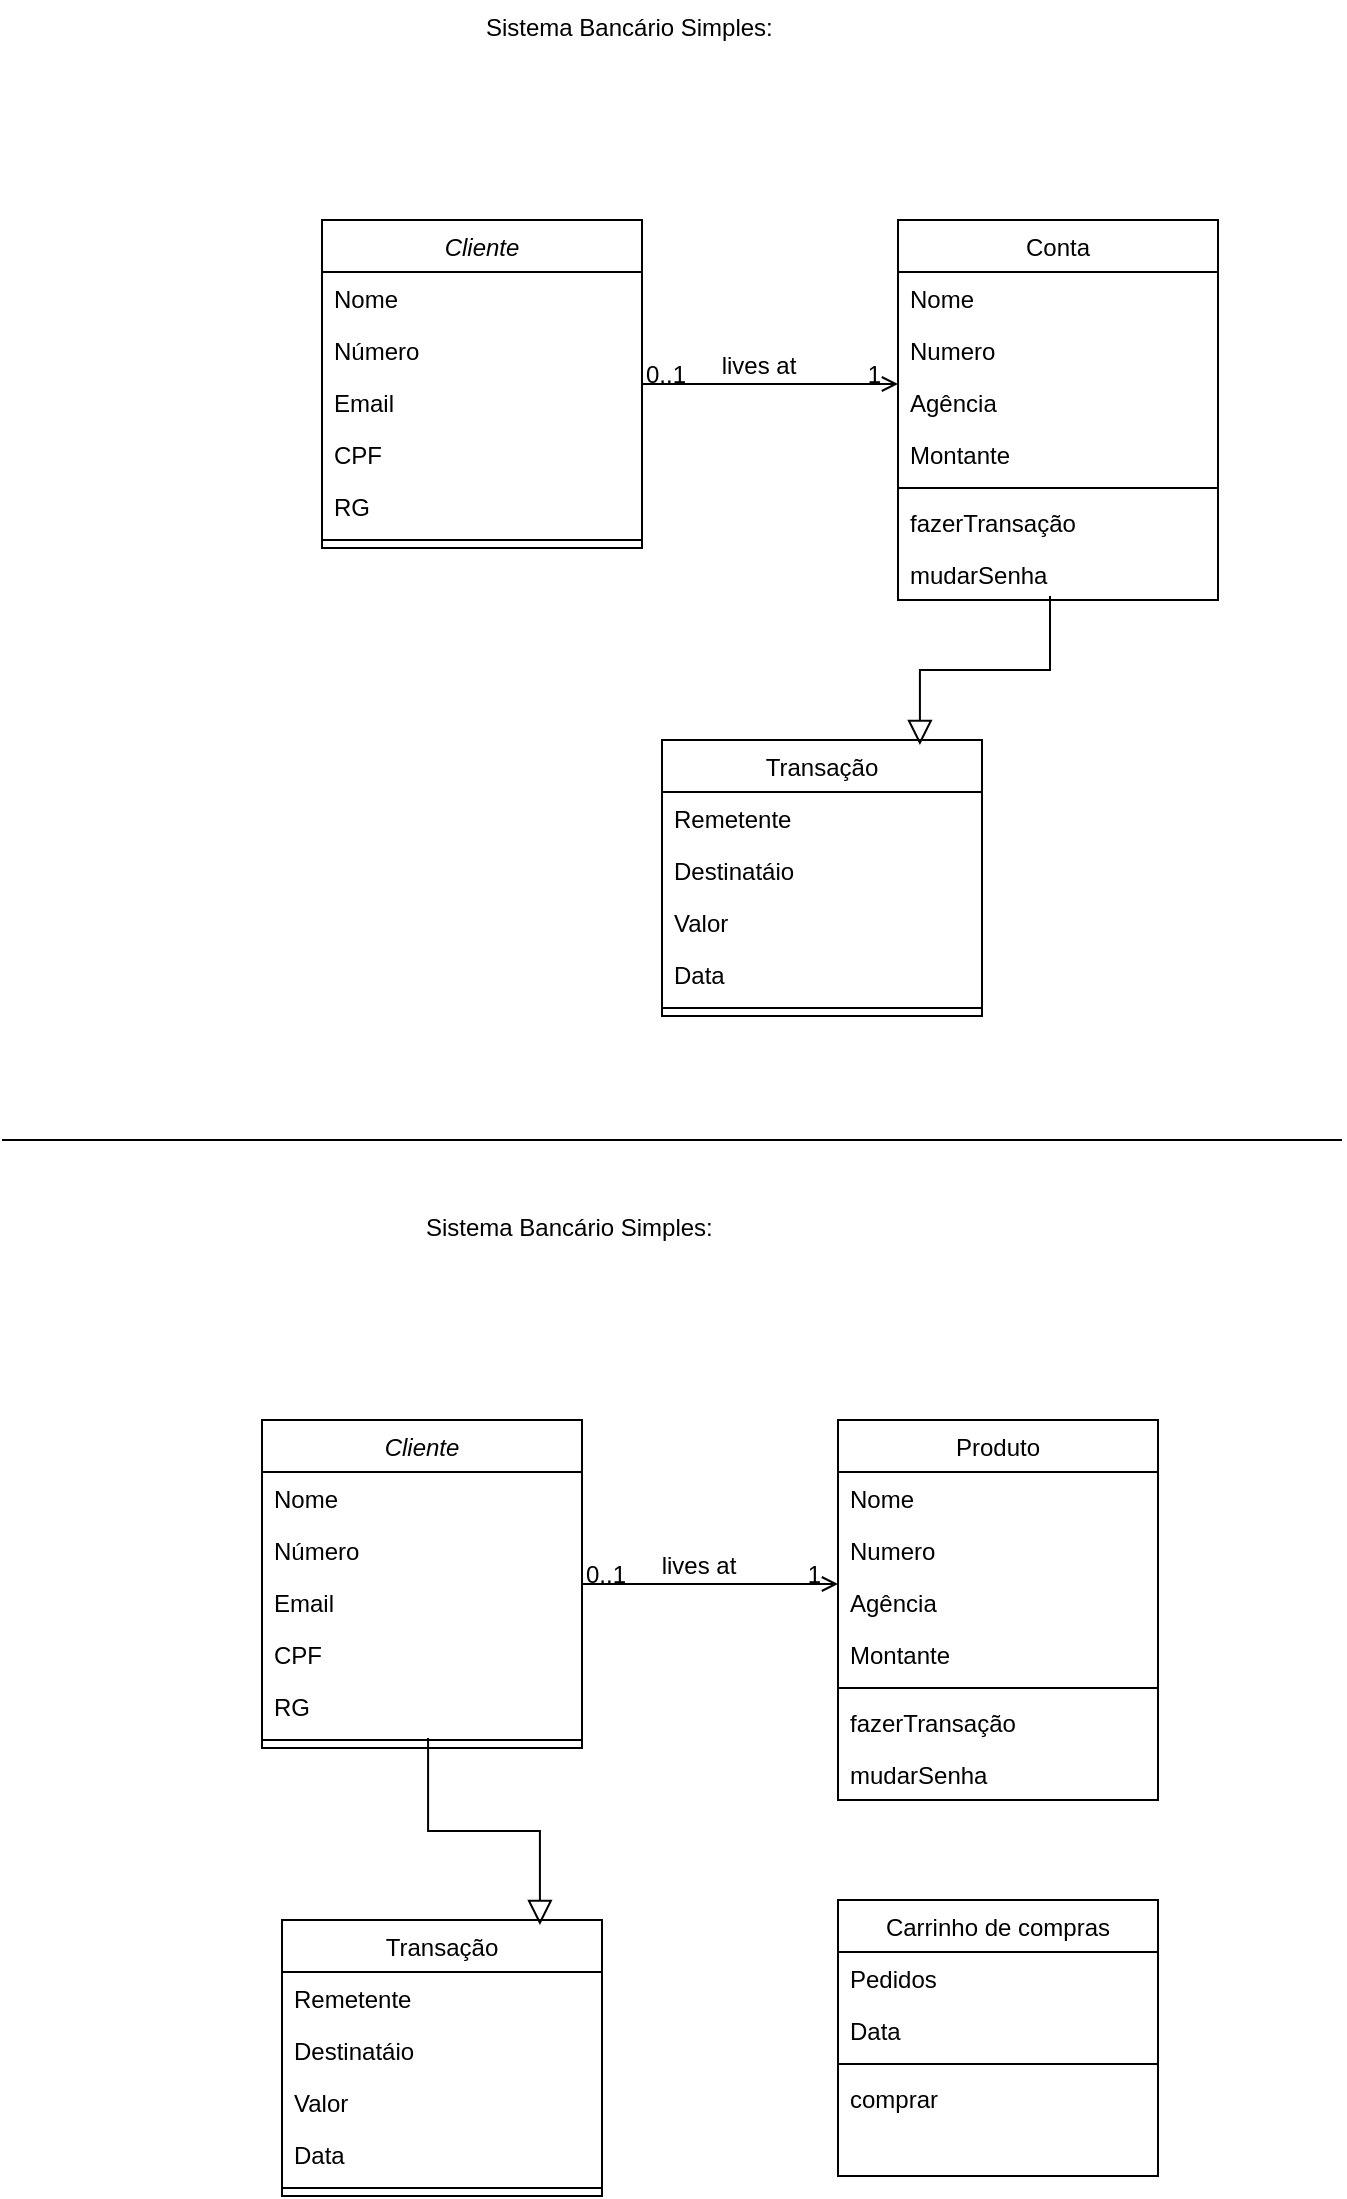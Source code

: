 <mxfile version="21.6.1" type="github" pages="2">
  <diagram id="C5RBs43oDa-KdzZeNtuy" name="Page-1">
    <mxGraphModel dx="1674" dy="790" grid="1" gridSize="10" guides="1" tooltips="1" connect="1" arrows="1" fold="1" page="1" pageScale="1" pageWidth="827" pageHeight="1169" math="0" shadow="0">
      <root>
        <mxCell id="WIyWlLk6GJQsqaUBKTNV-0" />
        <mxCell id="WIyWlLk6GJQsqaUBKTNV-1" parent="WIyWlLk6GJQsqaUBKTNV-0" />
        <mxCell id="zkfFHV4jXpPFQw0GAbJ--0" value="Cliente" style="swimlane;fontStyle=2;align=center;verticalAlign=top;childLayout=stackLayout;horizontal=1;startSize=26;horizontalStack=0;resizeParent=1;resizeLast=0;collapsible=1;marginBottom=0;rounded=0;shadow=0;strokeWidth=1;" parent="WIyWlLk6GJQsqaUBKTNV-1" vertex="1">
          <mxGeometry x="220" y="140" width="160" height="164" as="geometry">
            <mxRectangle x="230" y="140" width="160" height="26" as="alternateBounds" />
          </mxGeometry>
        </mxCell>
        <mxCell id="zkfFHV4jXpPFQw0GAbJ--1" value="Nome" style="text;align=left;verticalAlign=top;spacingLeft=4;spacingRight=4;overflow=hidden;rotatable=0;points=[[0,0.5],[1,0.5]];portConstraint=eastwest;" parent="zkfFHV4jXpPFQw0GAbJ--0" vertex="1">
          <mxGeometry y="26" width="160" height="26" as="geometry" />
        </mxCell>
        <mxCell id="zkfFHV4jXpPFQw0GAbJ--2" value="Número    " style="text;align=left;verticalAlign=top;spacingLeft=4;spacingRight=4;overflow=hidden;rotatable=0;points=[[0,0.5],[1,0.5]];portConstraint=eastwest;rounded=0;shadow=0;html=0;" parent="zkfFHV4jXpPFQw0GAbJ--0" vertex="1">
          <mxGeometry y="52" width="160" height="26" as="geometry" />
        </mxCell>
        <mxCell id="zkfFHV4jXpPFQw0GAbJ--3" value="Email" style="text;align=left;verticalAlign=top;spacingLeft=4;spacingRight=4;overflow=hidden;rotatable=0;points=[[0,0.5],[1,0.5]];portConstraint=eastwest;rounded=0;shadow=0;html=0;" parent="zkfFHV4jXpPFQw0GAbJ--0" vertex="1">
          <mxGeometry y="78" width="160" height="26" as="geometry" />
        </mxCell>
        <mxCell id="E9p4O4sMFpzRC8EcmkAo-1" value="CPF" style="text;align=left;verticalAlign=top;spacingLeft=4;spacingRight=4;overflow=hidden;rotatable=0;points=[[0,0.5],[1,0.5]];portConstraint=eastwest;rounded=0;shadow=0;html=0;" parent="zkfFHV4jXpPFQw0GAbJ--0" vertex="1">
          <mxGeometry y="104" width="160" height="26" as="geometry" />
        </mxCell>
        <mxCell id="E9p4O4sMFpzRC8EcmkAo-2" value="RG" style="text;align=left;verticalAlign=top;spacingLeft=4;spacingRight=4;overflow=hidden;rotatable=0;points=[[0,0.5],[1,0.5]];portConstraint=eastwest;rounded=0;shadow=0;html=0;" parent="zkfFHV4jXpPFQw0GAbJ--0" vertex="1">
          <mxGeometry y="130" width="160" height="26" as="geometry" />
        </mxCell>
        <mxCell id="zkfFHV4jXpPFQw0GAbJ--4" value="" style="line;html=1;strokeWidth=1;align=left;verticalAlign=middle;spacingTop=-1;spacingLeft=3;spacingRight=3;rotatable=0;labelPosition=right;points=[];portConstraint=eastwest;" parent="zkfFHV4jXpPFQw0GAbJ--0" vertex="1">
          <mxGeometry y="156" width="160" height="8" as="geometry" />
        </mxCell>
        <mxCell id="zkfFHV4jXpPFQw0GAbJ--6" value="Transação" style="swimlane;fontStyle=0;align=center;verticalAlign=top;childLayout=stackLayout;horizontal=1;startSize=26;horizontalStack=0;resizeParent=1;resizeLast=0;collapsible=1;marginBottom=0;rounded=0;shadow=0;strokeWidth=1;" parent="WIyWlLk6GJQsqaUBKTNV-1" vertex="1">
          <mxGeometry x="390" y="400" width="160" height="138" as="geometry">
            <mxRectangle x="130" y="380" width="160" height="26" as="alternateBounds" />
          </mxGeometry>
        </mxCell>
        <mxCell id="E9p4O4sMFpzRC8EcmkAo-6" value="Remetente" style="text;align=left;verticalAlign=top;spacingLeft=4;spacingRight=4;overflow=hidden;rotatable=0;points=[[0,0.5],[1,0.5]];portConstraint=eastwest;" parent="zkfFHV4jXpPFQw0GAbJ--6" vertex="1">
          <mxGeometry y="26" width="160" height="26" as="geometry" />
        </mxCell>
        <mxCell id="zkfFHV4jXpPFQw0GAbJ--8" value="Destinatáio" style="text;align=left;verticalAlign=top;spacingLeft=4;spacingRight=4;overflow=hidden;rotatable=0;points=[[0,0.5],[1,0.5]];portConstraint=eastwest;rounded=0;shadow=0;html=0;" parent="zkfFHV4jXpPFQw0GAbJ--6" vertex="1">
          <mxGeometry y="52" width="160" height="26" as="geometry" />
        </mxCell>
        <mxCell id="E9p4O4sMFpzRC8EcmkAo-4" value="Valor" style="text;align=left;verticalAlign=top;spacingLeft=4;spacingRight=4;overflow=hidden;rotatable=0;points=[[0,0.5],[1,0.5]];portConstraint=eastwest;rounded=0;shadow=0;html=0;" parent="zkfFHV4jXpPFQw0GAbJ--6" vertex="1">
          <mxGeometry y="78" width="160" height="26" as="geometry" />
        </mxCell>
        <mxCell id="E9p4O4sMFpzRC8EcmkAo-7" value="Data" style="text;align=left;verticalAlign=top;spacingLeft=4;spacingRight=4;overflow=hidden;rotatable=0;points=[[0,0.5],[1,0.5]];portConstraint=eastwest;rounded=0;shadow=0;html=0;" parent="zkfFHV4jXpPFQw0GAbJ--6" vertex="1">
          <mxGeometry y="104" width="160" height="26" as="geometry" />
        </mxCell>
        <mxCell id="zkfFHV4jXpPFQw0GAbJ--9" value="" style="line;html=1;strokeWidth=1;align=left;verticalAlign=middle;spacingTop=-1;spacingLeft=3;spacingRight=3;rotatable=0;labelPosition=right;points=[];portConstraint=eastwest;" parent="zkfFHV4jXpPFQw0GAbJ--6" vertex="1">
          <mxGeometry y="130" width="160" height="8" as="geometry" />
        </mxCell>
        <mxCell id="zkfFHV4jXpPFQw0GAbJ--12" value="" style="endArrow=block;endSize=10;endFill=0;shadow=0;strokeWidth=1;rounded=0;edgeStyle=elbowEdgeStyle;elbow=vertical;entryX=0.806;entryY=0.018;entryDx=0;entryDy=0;entryPerimeter=0;exitX=0.475;exitY=0.923;exitDx=0;exitDy=0;exitPerimeter=0;" parent="WIyWlLk6GJQsqaUBKTNV-1" source="zkfFHV4jXpPFQw0GAbJ--25" target="zkfFHV4jXpPFQw0GAbJ--6" edge="1">
          <mxGeometry width="160" relative="1" as="geometry">
            <mxPoint x="470" y="243" as="sourcePoint" />
            <mxPoint x="570" y="350" as="targetPoint" />
          </mxGeometry>
        </mxCell>
        <mxCell id="zkfFHV4jXpPFQw0GAbJ--17" value="Conta" style="swimlane;fontStyle=0;align=center;verticalAlign=top;childLayout=stackLayout;horizontal=1;startSize=26;horizontalStack=0;resizeParent=1;resizeLast=0;collapsible=1;marginBottom=0;rounded=0;shadow=0;strokeWidth=1;" parent="WIyWlLk6GJQsqaUBKTNV-1" vertex="1">
          <mxGeometry x="508" y="140" width="160" height="190" as="geometry">
            <mxRectangle x="550" y="140" width="160" height="26" as="alternateBounds" />
          </mxGeometry>
        </mxCell>
        <mxCell id="zkfFHV4jXpPFQw0GAbJ--18" value="Nome" style="text;align=left;verticalAlign=top;spacingLeft=4;spacingRight=4;overflow=hidden;rotatable=0;points=[[0,0.5],[1,0.5]];portConstraint=eastwest;" parent="zkfFHV4jXpPFQw0GAbJ--17" vertex="1">
          <mxGeometry y="26" width="160" height="26" as="geometry" />
        </mxCell>
        <mxCell id="zkfFHV4jXpPFQw0GAbJ--20" value="Numero" style="text;align=left;verticalAlign=top;spacingLeft=4;spacingRight=4;overflow=hidden;rotatable=0;points=[[0,0.5],[1,0.5]];portConstraint=eastwest;rounded=0;shadow=0;html=0;" parent="zkfFHV4jXpPFQw0GAbJ--17" vertex="1">
          <mxGeometry y="52" width="160" height="26" as="geometry" />
        </mxCell>
        <mxCell id="zkfFHV4jXpPFQw0GAbJ--21" value="Agência" style="text;align=left;verticalAlign=top;spacingLeft=4;spacingRight=4;overflow=hidden;rotatable=0;points=[[0,0.5],[1,0.5]];portConstraint=eastwest;rounded=0;shadow=0;html=0;" parent="zkfFHV4jXpPFQw0GAbJ--17" vertex="1">
          <mxGeometry y="78" width="160" height="26" as="geometry" />
        </mxCell>
        <mxCell id="zkfFHV4jXpPFQw0GAbJ--22" value="Montante" style="text;align=left;verticalAlign=top;spacingLeft=4;spacingRight=4;overflow=hidden;rotatable=0;points=[[0,0.5],[1,0.5]];portConstraint=eastwest;rounded=0;shadow=0;html=0;" parent="zkfFHV4jXpPFQw0GAbJ--17" vertex="1">
          <mxGeometry y="104" width="160" height="26" as="geometry" />
        </mxCell>
        <mxCell id="zkfFHV4jXpPFQw0GAbJ--23" value="" style="line;html=1;strokeWidth=1;align=left;verticalAlign=middle;spacingTop=-1;spacingLeft=3;spacingRight=3;rotatable=0;labelPosition=right;points=[];portConstraint=eastwest;" parent="zkfFHV4jXpPFQw0GAbJ--17" vertex="1">
          <mxGeometry y="130" width="160" height="8" as="geometry" />
        </mxCell>
        <mxCell id="zkfFHV4jXpPFQw0GAbJ--24" value="fazerTransação" style="text;align=left;verticalAlign=top;spacingLeft=4;spacingRight=4;overflow=hidden;rotatable=0;points=[[0,0.5],[1,0.5]];portConstraint=eastwest;" parent="zkfFHV4jXpPFQw0GAbJ--17" vertex="1">
          <mxGeometry y="138" width="160" height="26" as="geometry" />
        </mxCell>
        <mxCell id="zkfFHV4jXpPFQw0GAbJ--25" value="mudarSenha" style="text;align=left;verticalAlign=top;spacingLeft=4;spacingRight=4;overflow=hidden;rotatable=0;points=[[0,0.5],[1,0.5]];portConstraint=eastwest;" parent="zkfFHV4jXpPFQw0GAbJ--17" vertex="1">
          <mxGeometry y="164" width="160" height="26" as="geometry" />
        </mxCell>
        <mxCell id="zkfFHV4jXpPFQw0GAbJ--26" value="" style="endArrow=open;shadow=0;strokeWidth=1;rounded=0;endFill=1;edgeStyle=elbowEdgeStyle;elbow=vertical;" parent="WIyWlLk6GJQsqaUBKTNV-1" source="zkfFHV4jXpPFQw0GAbJ--0" target="zkfFHV4jXpPFQw0GAbJ--17" edge="1">
          <mxGeometry x="0.5" y="41" relative="1" as="geometry">
            <mxPoint x="380" y="212" as="sourcePoint" />
            <mxPoint x="540" y="212" as="targetPoint" />
            <mxPoint x="-40" y="32" as="offset" />
          </mxGeometry>
        </mxCell>
        <mxCell id="zkfFHV4jXpPFQw0GAbJ--27" value="0..1" style="resizable=0;align=left;verticalAlign=bottom;labelBackgroundColor=none;fontSize=12;" parent="zkfFHV4jXpPFQw0GAbJ--26" connectable="0" vertex="1">
          <mxGeometry x="-1" relative="1" as="geometry">
            <mxPoint y="4" as="offset" />
          </mxGeometry>
        </mxCell>
        <mxCell id="zkfFHV4jXpPFQw0GAbJ--28" value="1" style="resizable=0;align=right;verticalAlign=bottom;labelBackgroundColor=none;fontSize=12;" parent="zkfFHV4jXpPFQw0GAbJ--26" connectable="0" vertex="1">
          <mxGeometry x="1" relative="1" as="geometry">
            <mxPoint x="-7" y="4" as="offset" />
          </mxGeometry>
        </mxCell>
        <mxCell id="zkfFHV4jXpPFQw0GAbJ--29" value="lives at" style="text;html=1;resizable=0;points=[];;align=center;verticalAlign=middle;labelBackgroundColor=none;rounded=0;shadow=0;strokeWidth=1;fontSize=12;" parent="zkfFHV4jXpPFQw0GAbJ--26" vertex="1" connectable="0">
          <mxGeometry x="0.5" y="49" relative="1" as="geometry">
            <mxPoint x="-38" y="40" as="offset" />
          </mxGeometry>
        </mxCell>
        <mxCell id="E9p4O4sMFpzRC8EcmkAo-0" value="Sistema Bancário Simples:" style="text;whiteSpace=wrap;html=1;" parent="WIyWlLk6GJQsqaUBKTNV-1" vertex="1">
          <mxGeometry x="300" y="30" width="180" height="40" as="geometry" />
        </mxCell>
        <mxCell id="ZUrT_Iiib0sFmvEV4yfw-0" value="" style="endArrow=none;html=1;rounded=0;" parent="WIyWlLk6GJQsqaUBKTNV-1" edge="1">
          <mxGeometry width="50" height="50" relative="1" as="geometry">
            <mxPoint x="110" y="600" as="sourcePoint" />
            <mxPoint x="60" y="600" as="targetPoint" />
            <Array as="points">
              <mxPoint x="430" y="600" />
              <mxPoint x="730" y="600" />
            </Array>
          </mxGeometry>
        </mxCell>
        <mxCell id="ZUrT_Iiib0sFmvEV4yfw-1" value="Cliente" style="swimlane;fontStyle=2;align=center;verticalAlign=top;childLayout=stackLayout;horizontal=1;startSize=26;horizontalStack=0;resizeParent=1;resizeLast=0;collapsible=1;marginBottom=0;rounded=0;shadow=0;strokeWidth=1;" parent="WIyWlLk6GJQsqaUBKTNV-1" vertex="1">
          <mxGeometry x="190" y="740" width="160" height="164" as="geometry">
            <mxRectangle x="230" y="140" width="160" height="26" as="alternateBounds" />
          </mxGeometry>
        </mxCell>
        <mxCell id="ZUrT_Iiib0sFmvEV4yfw-2" value="Nome" style="text;align=left;verticalAlign=top;spacingLeft=4;spacingRight=4;overflow=hidden;rotatable=0;points=[[0,0.5],[1,0.5]];portConstraint=eastwest;" parent="ZUrT_Iiib0sFmvEV4yfw-1" vertex="1">
          <mxGeometry y="26" width="160" height="26" as="geometry" />
        </mxCell>
        <mxCell id="ZUrT_Iiib0sFmvEV4yfw-3" value="Número    " style="text;align=left;verticalAlign=top;spacingLeft=4;spacingRight=4;overflow=hidden;rotatable=0;points=[[0,0.5],[1,0.5]];portConstraint=eastwest;rounded=0;shadow=0;html=0;" parent="ZUrT_Iiib0sFmvEV4yfw-1" vertex="1">
          <mxGeometry y="52" width="160" height="26" as="geometry" />
        </mxCell>
        <mxCell id="ZUrT_Iiib0sFmvEV4yfw-4" value="Email" style="text;align=left;verticalAlign=top;spacingLeft=4;spacingRight=4;overflow=hidden;rotatable=0;points=[[0,0.5],[1,0.5]];portConstraint=eastwest;rounded=0;shadow=0;html=0;" parent="ZUrT_Iiib0sFmvEV4yfw-1" vertex="1">
          <mxGeometry y="78" width="160" height="26" as="geometry" />
        </mxCell>
        <mxCell id="ZUrT_Iiib0sFmvEV4yfw-5" value="CPF" style="text;align=left;verticalAlign=top;spacingLeft=4;spacingRight=4;overflow=hidden;rotatable=0;points=[[0,0.5],[1,0.5]];portConstraint=eastwest;rounded=0;shadow=0;html=0;" parent="ZUrT_Iiib0sFmvEV4yfw-1" vertex="1">
          <mxGeometry y="104" width="160" height="26" as="geometry" />
        </mxCell>
        <mxCell id="ZUrT_Iiib0sFmvEV4yfw-6" value="RG" style="text;align=left;verticalAlign=top;spacingLeft=4;spacingRight=4;overflow=hidden;rotatable=0;points=[[0,0.5],[1,0.5]];portConstraint=eastwest;rounded=0;shadow=0;html=0;" parent="ZUrT_Iiib0sFmvEV4yfw-1" vertex="1">
          <mxGeometry y="130" width="160" height="26" as="geometry" />
        </mxCell>
        <mxCell id="ZUrT_Iiib0sFmvEV4yfw-7" value="" style="line;html=1;strokeWidth=1;align=left;verticalAlign=middle;spacingTop=-1;spacingLeft=3;spacingRight=3;rotatable=0;labelPosition=right;points=[];portConstraint=eastwest;" parent="ZUrT_Iiib0sFmvEV4yfw-1" vertex="1">
          <mxGeometry y="156" width="160" height="8" as="geometry" />
        </mxCell>
        <mxCell id="ZUrT_Iiib0sFmvEV4yfw-8" value="Transação" style="swimlane;fontStyle=0;align=center;verticalAlign=top;childLayout=stackLayout;horizontal=1;startSize=26;horizontalStack=0;resizeParent=1;resizeLast=0;collapsible=1;marginBottom=0;rounded=0;shadow=0;strokeWidth=1;" parent="WIyWlLk6GJQsqaUBKTNV-1" vertex="1">
          <mxGeometry x="200" y="990" width="160" height="138" as="geometry">
            <mxRectangle x="130" y="380" width="160" height="26" as="alternateBounds" />
          </mxGeometry>
        </mxCell>
        <mxCell id="ZUrT_Iiib0sFmvEV4yfw-9" value="Remetente" style="text;align=left;verticalAlign=top;spacingLeft=4;spacingRight=4;overflow=hidden;rotatable=0;points=[[0,0.5],[1,0.5]];portConstraint=eastwest;" parent="ZUrT_Iiib0sFmvEV4yfw-8" vertex="1">
          <mxGeometry y="26" width="160" height="26" as="geometry" />
        </mxCell>
        <mxCell id="ZUrT_Iiib0sFmvEV4yfw-10" value="Destinatáio" style="text;align=left;verticalAlign=top;spacingLeft=4;spacingRight=4;overflow=hidden;rotatable=0;points=[[0,0.5],[1,0.5]];portConstraint=eastwest;rounded=0;shadow=0;html=0;" parent="ZUrT_Iiib0sFmvEV4yfw-8" vertex="1">
          <mxGeometry y="52" width="160" height="26" as="geometry" />
        </mxCell>
        <mxCell id="ZUrT_Iiib0sFmvEV4yfw-11" value="Valor" style="text;align=left;verticalAlign=top;spacingLeft=4;spacingRight=4;overflow=hidden;rotatable=0;points=[[0,0.5],[1,0.5]];portConstraint=eastwest;rounded=0;shadow=0;html=0;" parent="ZUrT_Iiib0sFmvEV4yfw-8" vertex="1">
          <mxGeometry y="78" width="160" height="26" as="geometry" />
        </mxCell>
        <mxCell id="ZUrT_Iiib0sFmvEV4yfw-12" value="Data" style="text;align=left;verticalAlign=top;spacingLeft=4;spacingRight=4;overflow=hidden;rotatable=0;points=[[0,0.5],[1,0.5]];portConstraint=eastwest;rounded=0;shadow=0;html=0;" parent="ZUrT_Iiib0sFmvEV4yfw-8" vertex="1">
          <mxGeometry y="104" width="160" height="26" as="geometry" />
        </mxCell>
        <mxCell id="ZUrT_Iiib0sFmvEV4yfw-13" value="" style="line;html=1;strokeWidth=1;align=left;verticalAlign=middle;spacingTop=-1;spacingLeft=3;spacingRight=3;rotatable=0;labelPosition=right;points=[];portConstraint=eastwest;" parent="ZUrT_Iiib0sFmvEV4yfw-8" vertex="1">
          <mxGeometry y="130" width="160" height="8" as="geometry" />
        </mxCell>
        <mxCell id="ZUrT_Iiib0sFmvEV4yfw-14" value="" style="endArrow=block;endSize=10;endFill=0;shadow=0;strokeWidth=1;rounded=0;edgeStyle=elbowEdgeStyle;elbow=vertical;entryX=0.806;entryY=0.018;entryDx=0;entryDy=0;entryPerimeter=0;exitX=0.519;exitY=0.375;exitDx=0;exitDy=0;exitPerimeter=0;" parent="WIyWlLk6GJQsqaUBKTNV-1" source="ZUrT_Iiib0sFmvEV4yfw-7" target="ZUrT_Iiib0sFmvEV4yfw-8" edge="1">
          <mxGeometry width="160" relative="1" as="geometry">
            <mxPoint x="280" y="910" as="sourcePoint" />
            <mxPoint x="540" y="950" as="targetPoint" />
          </mxGeometry>
        </mxCell>
        <mxCell id="ZUrT_Iiib0sFmvEV4yfw-15" value="Produto" style="swimlane;fontStyle=0;align=center;verticalAlign=top;childLayout=stackLayout;horizontal=1;startSize=26;horizontalStack=0;resizeParent=1;resizeLast=0;collapsible=1;marginBottom=0;rounded=0;shadow=0;strokeWidth=1;" parent="WIyWlLk6GJQsqaUBKTNV-1" vertex="1">
          <mxGeometry x="478" y="740" width="160" height="190" as="geometry">
            <mxRectangle x="550" y="140" width="160" height="26" as="alternateBounds" />
          </mxGeometry>
        </mxCell>
        <mxCell id="ZUrT_Iiib0sFmvEV4yfw-16" value="Nome" style="text;align=left;verticalAlign=top;spacingLeft=4;spacingRight=4;overflow=hidden;rotatable=0;points=[[0,0.5],[1,0.5]];portConstraint=eastwest;" parent="ZUrT_Iiib0sFmvEV4yfw-15" vertex="1">
          <mxGeometry y="26" width="160" height="26" as="geometry" />
        </mxCell>
        <mxCell id="ZUrT_Iiib0sFmvEV4yfw-17" value="Numero" style="text;align=left;verticalAlign=top;spacingLeft=4;spacingRight=4;overflow=hidden;rotatable=0;points=[[0,0.5],[1,0.5]];portConstraint=eastwest;rounded=0;shadow=0;html=0;" parent="ZUrT_Iiib0sFmvEV4yfw-15" vertex="1">
          <mxGeometry y="52" width="160" height="26" as="geometry" />
        </mxCell>
        <mxCell id="ZUrT_Iiib0sFmvEV4yfw-18" value="Agência" style="text;align=left;verticalAlign=top;spacingLeft=4;spacingRight=4;overflow=hidden;rotatable=0;points=[[0,0.5],[1,0.5]];portConstraint=eastwest;rounded=0;shadow=0;html=0;" parent="ZUrT_Iiib0sFmvEV4yfw-15" vertex="1">
          <mxGeometry y="78" width="160" height="26" as="geometry" />
        </mxCell>
        <mxCell id="ZUrT_Iiib0sFmvEV4yfw-19" value="Montante" style="text;align=left;verticalAlign=top;spacingLeft=4;spacingRight=4;overflow=hidden;rotatable=0;points=[[0,0.5],[1,0.5]];portConstraint=eastwest;rounded=0;shadow=0;html=0;" parent="ZUrT_Iiib0sFmvEV4yfw-15" vertex="1">
          <mxGeometry y="104" width="160" height="26" as="geometry" />
        </mxCell>
        <mxCell id="ZUrT_Iiib0sFmvEV4yfw-20" value="" style="line;html=1;strokeWidth=1;align=left;verticalAlign=middle;spacingTop=-1;spacingLeft=3;spacingRight=3;rotatable=0;labelPosition=right;points=[];portConstraint=eastwest;" parent="ZUrT_Iiib0sFmvEV4yfw-15" vertex="1">
          <mxGeometry y="130" width="160" height="8" as="geometry" />
        </mxCell>
        <mxCell id="ZUrT_Iiib0sFmvEV4yfw-21" value="fazerTransação" style="text;align=left;verticalAlign=top;spacingLeft=4;spacingRight=4;overflow=hidden;rotatable=0;points=[[0,0.5],[1,0.5]];portConstraint=eastwest;" parent="ZUrT_Iiib0sFmvEV4yfw-15" vertex="1">
          <mxGeometry y="138" width="160" height="26" as="geometry" />
        </mxCell>
        <mxCell id="ZUrT_Iiib0sFmvEV4yfw-22" value="mudarSenha" style="text;align=left;verticalAlign=top;spacingLeft=4;spacingRight=4;overflow=hidden;rotatable=0;points=[[0,0.5],[1,0.5]];portConstraint=eastwest;" parent="ZUrT_Iiib0sFmvEV4yfw-15" vertex="1">
          <mxGeometry y="164" width="160" height="26" as="geometry" />
        </mxCell>
        <mxCell id="ZUrT_Iiib0sFmvEV4yfw-23" value="" style="endArrow=open;shadow=0;strokeWidth=1;rounded=0;endFill=1;edgeStyle=elbowEdgeStyle;elbow=vertical;" parent="WIyWlLk6GJQsqaUBKTNV-1" source="ZUrT_Iiib0sFmvEV4yfw-1" target="ZUrT_Iiib0sFmvEV4yfw-15" edge="1">
          <mxGeometry x="0.5" y="41" relative="1" as="geometry">
            <mxPoint x="350" y="812" as="sourcePoint" />
            <mxPoint x="510" y="812" as="targetPoint" />
            <mxPoint x="-40" y="32" as="offset" />
          </mxGeometry>
        </mxCell>
        <mxCell id="ZUrT_Iiib0sFmvEV4yfw-24" value="0..1" style="resizable=0;align=left;verticalAlign=bottom;labelBackgroundColor=none;fontSize=12;" parent="ZUrT_Iiib0sFmvEV4yfw-23" connectable="0" vertex="1">
          <mxGeometry x="-1" relative="1" as="geometry">
            <mxPoint y="4" as="offset" />
          </mxGeometry>
        </mxCell>
        <mxCell id="ZUrT_Iiib0sFmvEV4yfw-25" value="1" style="resizable=0;align=right;verticalAlign=bottom;labelBackgroundColor=none;fontSize=12;" parent="ZUrT_Iiib0sFmvEV4yfw-23" connectable="0" vertex="1">
          <mxGeometry x="1" relative="1" as="geometry">
            <mxPoint x="-7" y="4" as="offset" />
          </mxGeometry>
        </mxCell>
        <mxCell id="ZUrT_Iiib0sFmvEV4yfw-26" value="lives at" style="text;html=1;resizable=0;points=[];;align=center;verticalAlign=middle;labelBackgroundColor=none;rounded=0;shadow=0;strokeWidth=1;fontSize=12;" parent="ZUrT_Iiib0sFmvEV4yfw-23" vertex="1" connectable="0">
          <mxGeometry x="0.5" y="49" relative="1" as="geometry">
            <mxPoint x="-38" y="40" as="offset" />
          </mxGeometry>
        </mxCell>
        <mxCell id="ZUrT_Iiib0sFmvEV4yfw-27" value="Sistema Bancário Simples:" style="text;whiteSpace=wrap;html=1;" parent="WIyWlLk6GJQsqaUBKTNV-1" vertex="1">
          <mxGeometry x="270" y="630" width="180" height="40" as="geometry" />
        </mxCell>
        <mxCell id="36CiR0iiAE-g-iVWecla-0" value="Carrinho de compras" style="swimlane;fontStyle=0;align=center;verticalAlign=top;childLayout=stackLayout;horizontal=1;startSize=26;horizontalStack=0;resizeParent=1;resizeLast=0;collapsible=1;marginBottom=0;rounded=0;shadow=0;strokeWidth=1;" vertex="1" parent="WIyWlLk6GJQsqaUBKTNV-1">
          <mxGeometry x="478" y="980" width="160" height="138" as="geometry">
            <mxRectangle x="130" y="380" width="160" height="26" as="alternateBounds" />
          </mxGeometry>
        </mxCell>
        <mxCell id="36CiR0iiAE-g-iVWecla-1" value="Pedidos" style="text;align=left;verticalAlign=top;spacingLeft=4;spacingRight=4;overflow=hidden;rotatable=0;points=[[0,0.5],[1,0.5]];portConstraint=eastwest;" vertex="1" parent="36CiR0iiAE-g-iVWecla-0">
          <mxGeometry y="26" width="160" height="26" as="geometry" />
        </mxCell>
        <mxCell id="36CiR0iiAE-g-iVWecla-4" value="Data" style="text;align=left;verticalAlign=top;spacingLeft=4;spacingRight=4;overflow=hidden;rotatable=0;points=[[0,0.5],[1,0.5]];portConstraint=eastwest;rounded=0;shadow=0;html=0;" vertex="1" parent="36CiR0iiAE-g-iVWecla-0">
          <mxGeometry y="52" width="160" height="26" as="geometry" />
        </mxCell>
        <mxCell id="36CiR0iiAE-g-iVWecla-5" value="" style="line;html=1;strokeWidth=1;align=left;verticalAlign=middle;spacingTop=-1;spacingLeft=3;spacingRight=3;rotatable=0;labelPosition=right;points=[];portConstraint=eastwest;" vertex="1" parent="36CiR0iiAE-g-iVWecla-0">
          <mxGeometry y="78" width="160" height="8" as="geometry" />
        </mxCell>
        <mxCell id="36CiR0iiAE-g-iVWecla-6" value="comprar" style="text;align=left;verticalAlign=top;spacingLeft=4;spacingRight=4;overflow=hidden;rotatable=0;points=[[0,0.5],[1,0.5]];portConstraint=eastwest;" vertex="1" parent="36CiR0iiAE-g-iVWecla-0">
          <mxGeometry y="86" width="160" height="26" as="geometry" />
        </mxCell>
      </root>
    </mxGraphModel>
  </diagram>
  <diagram id="4OfRdKaG2XNXe7C1kdwi" name="Página-2">
    <mxGraphModel dx="1674" dy="790" grid="1" gridSize="10" guides="1" tooltips="1" connect="1" arrows="1" fold="1" page="1" pageScale="1" pageWidth="827" pageHeight="1169" math="0" shadow="0">
      <root>
        <mxCell id="0" />
        <mxCell id="1" parent="0" />
        <mxCell id="LXANz7RN8bNmCygVJHht-1" value="Voo" style="swimlane;fontStyle=2;align=center;verticalAlign=top;childLayout=stackLayout;horizontal=1;startSize=26;horizontalStack=0;resizeParent=1;resizeLast=0;collapsible=1;marginBottom=0;rounded=0;shadow=0;strokeWidth=1;" parent="1" vertex="1">
          <mxGeometry x="220" y="140" width="160" height="112" as="geometry">
            <mxRectangle x="230" y="140" width="160" height="26" as="alternateBounds" />
          </mxGeometry>
        </mxCell>
        <mxCell id="LXANz7RN8bNmCygVJHht-2" value="Destino" style="text;align=left;verticalAlign=top;spacingLeft=4;spacingRight=4;overflow=hidden;rotatable=0;points=[[0,0.5],[1,0.5]];portConstraint=eastwest;" parent="LXANz7RN8bNmCygVJHht-1" vertex="1">
          <mxGeometry y="26" width="160" height="26" as="geometry" />
        </mxCell>
        <mxCell id="LXANz7RN8bNmCygVJHht-3" value="Saída" style="text;align=left;verticalAlign=top;spacingLeft=4;spacingRight=4;overflow=hidden;rotatable=0;points=[[0,0.5],[1,0.5]];portConstraint=eastwest;rounded=0;shadow=0;html=0;" parent="LXANz7RN8bNmCygVJHht-1" vertex="1">
          <mxGeometry y="52" width="160" height="26" as="geometry" />
        </mxCell>
        <mxCell id="LXANz7RN8bNmCygVJHht-4" value="ID" style="text;align=left;verticalAlign=top;spacingLeft=4;spacingRight=4;overflow=hidden;rotatable=0;points=[[0,0.5],[1,0.5]];portConstraint=eastwest;rounded=0;shadow=0;html=0;" parent="LXANz7RN8bNmCygVJHht-1" vertex="1">
          <mxGeometry y="78" width="160" height="26" as="geometry" />
        </mxCell>
        <mxCell id="LXANz7RN8bNmCygVJHht-7" value="" style="line;html=1;strokeWidth=1;align=left;verticalAlign=middle;spacingTop=-1;spacingLeft=3;spacingRight=3;rotatable=0;labelPosition=right;points=[];portConstraint=eastwest;" parent="LXANz7RN8bNmCygVJHht-1" vertex="1">
          <mxGeometry y="104" width="160" height="8" as="geometry" />
        </mxCell>
        <mxCell id="LXANz7RN8bNmCygVJHht-8" value="Reserva" style="swimlane;fontStyle=0;align=center;verticalAlign=top;childLayout=stackLayout;horizontal=1;startSize=26;horizontalStack=0;resizeParent=1;resizeLast=0;collapsible=1;marginBottom=0;rounded=0;shadow=0;strokeWidth=1;" parent="1" vertex="1">
          <mxGeometry x="230" y="390" width="160" height="86" as="geometry">
            <mxRectangle x="130" y="380" width="160" height="26" as="alternateBounds" />
          </mxGeometry>
        </mxCell>
        <mxCell id="LXANz7RN8bNmCygVJHht-10" value="Hora" style="text;align=left;verticalAlign=top;spacingLeft=4;spacingRight=4;overflow=hidden;rotatable=0;points=[[0,0.5],[1,0.5]];portConstraint=eastwest;rounded=0;shadow=0;html=0;" parent="LXANz7RN8bNmCygVJHht-8" vertex="1">
          <mxGeometry y="26" width="160" height="26" as="geometry" />
        </mxCell>
        <mxCell id="LXANz7RN8bNmCygVJHht-11" value="Valor" style="text;align=left;verticalAlign=top;spacingLeft=4;spacingRight=4;overflow=hidden;rotatable=0;points=[[0,0.5],[1,0.5]];portConstraint=eastwest;rounded=0;shadow=0;html=0;" parent="LXANz7RN8bNmCygVJHht-8" vertex="1">
          <mxGeometry y="52" width="160" height="26" as="geometry" />
        </mxCell>
        <mxCell id="LXANz7RN8bNmCygVJHht-13" value="" style="line;html=1;strokeWidth=1;align=left;verticalAlign=middle;spacingTop=-1;spacingLeft=3;spacingRight=3;rotatable=0;labelPosition=right;points=[];portConstraint=eastwest;" parent="LXANz7RN8bNmCygVJHht-8" vertex="1">
          <mxGeometry y="78" width="160" height="8" as="geometry" />
        </mxCell>
        <mxCell id="LXANz7RN8bNmCygVJHht-14" value="" style="endArrow=block;endSize=10;endFill=0;shadow=0;strokeWidth=1;rounded=0;edgeStyle=elbowEdgeStyle;elbow=vertical;entryX=0.806;entryY=0.018;entryDx=0;entryDy=0;entryPerimeter=0;exitX=0.519;exitY=0.375;exitDx=0;exitDy=0;exitPerimeter=0;" parent="1" source="LXANz7RN8bNmCygVJHht-7" target="LXANz7RN8bNmCygVJHht-8" edge="1">
          <mxGeometry width="160" relative="1" as="geometry">
            <mxPoint x="310" y="310" as="sourcePoint" />
            <mxPoint x="570" y="350" as="targetPoint" />
          </mxGeometry>
        </mxCell>
        <mxCell id="LXANz7RN8bNmCygVJHht-15" value="Assento" style="swimlane;fontStyle=0;align=center;verticalAlign=top;childLayout=stackLayout;horizontal=1;startSize=26;horizontalStack=0;resizeParent=1;resizeLast=0;collapsible=1;marginBottom=0;rounded=0;shadow=0;strokeWidth=1;" parent="1" vertex="1">
          <mxGeometry x="508" y="140" width="160" height="140" as="geometry">
            <mxRectangle x="550" y="140" width="160" height="26" as="alternateBounds" />
          </mxGeometry>
        </mxCell>
        <mxCell id="LXANz7RN8bNmCygVJHht-16" value="ID" style="text;align=left;verticalAlign=top;spacingLeft=4;spacingRight=4;overflow=hidden;rotatable=0;points=[[0,0.5],[1,0.5]];portConstraint=eastwest;" parent="LXANz7RN8bNmCygVJHht-15" vertex="1">
          <mxGeometry y="26" width="160" height="26" as="geometry" />
        </mxCell>
        <mxCell id="LXANz7RN8bNmCygVJHht-17" value="Local" style="text;align=left;verticalAlign=top;spacingLeft=4;spacingRight=4;overflow=hidden;rotatable=0;points=[[0,0.5],[1,0.5]];portConstraint=eastwest;rounded=0;shadow=0;html=0;" parent="LXANz7RN8bNmCygVJHht-15" vertex="1">
          <mxGeometry y="52" width="160" height="26" as="geometry" />
        </mxCell>
        <mxCell id="LXANz7RN8bNmCygVJHht-18" value="Preço" style="text;align=left;verticalAlign=top;spacingLeft=4;spacingRight=4;overflow=hidden;rotatable=0;points=[[0,0.5],[1,0.5]];portConstraint=eastwest;rounded=0;shadow=0;html=0;" parent="LXANz7RN8bNmCygVJHht-15" vertex="1">
          <mxGeometry y="78" width="160" height="26" as="geometry" />
        </mxCell>
        <mxCell id="LXANz7RN8bNmCygVJHht-20" value="" style="line;html=1;strokeWidth=1;align=left;verticalAlign=middle;spacingTop=-1;spacingLeft=3;spacingRight=3;rotatable=0;labelPosition=right;points=[];portConstraint=eastwest;" parent="LXANz7RN8bNmCygVJHht-15" vertex="1">
          <mxGeometry y="104" width="160" height="8" as="geometry" />
        </mxCell>
        <mxCell id="LXANz7RN8bNmCygVJHht-21" value="Trocar" style="text;align=left;verticalAlign=top;spacingLeft=4;spacingRight=4;overflow=hidden;rotatable=0;points=[[0,0.5],[1,0.5]];portConstraint=eastwest;" parent="LXANz7RN8bNmCygVJHht-15" vertex="1">
          <mxGeometry y="112" width="160" height="26" as="geometry" />
        </mxCell>
        <mxCell id="LXANz7RN8bNmCygVJHht-23" value="" style="endArrow=open;shadow=0;strokeWidth=1;rounded=0;endFill=1;edgeStyle=elbowEdgeStyle;elbow=vertical;" parent="1" source="LXANz7RN8bNmCygVJHht-1" target="LXANz7RN8bNmCygVJHht-15" edge="1">
          <mxGeometry x="0.5" y="41" relative="1" as="geometry">
            <mxPoint x="380" y="212" as="sourcePoint" />
            <mxPoint x="540" y="212" as="targetPoint" />
            <mxPoint x="-40" y="32" as="offset" />
          </mxGeometry>
        </mxCell>
        <mxCell id="LXANz7RN8bNmCygVJHht-24" value="0..1" style="resizable=0;align=left;verticalAlign=bottom;labelBackgroundColor=none;fontSize=12;" parent="LXANz7RN8bNmCygVJHht-23" connectable="0" vertex="1">
          <mxGeometry x="-1" relative="1" as="geometry">
            <mxPoint y="4" as="offset" />
          </mxGeometry>
        </mxCell>
        <mxCell id="LXANz7RN8bNmCygVJHht-25" value="1" style="resizable=0;align=right;verticalAlign=bottom;labelBackgroundColor=none;fontSize=12;" parent="LXANz7RN8bNmCygVJHht-23" connectable="0" vertex="1">
          <mxGeometry x="1" relative="1" as="geometry">
            <mxPoint x="-7" y="4" as="offset" />
          </mxGeometry>
        </mxCell>
        <mxCell id="LXANz7RN8bNmCygVJHht-26" value="tem" style="text;html=1;resizable=0;points=[];;align=center;verticalAlign=middle;labelBackgroundColor=none;rounded=0;shadow=0;strokeWidth=1;fontSize=12;" parent="LXANz7RN8bNmCygVJHht-23" vertex="1" connectable="0">
          <mxGeometry x="0.5" y="49" relative="1" as="geometry">
            <mxPoint x="-38" y="40" as="offset" />
          </mxGeometry>
        </mxCell>
        <mxCell id="LXANz7RN8bNmCygVJHht-27" value="Sistema de Reserva de Passagens Aéreas" style="text;whiteSpace=wrap;html=1;" parent="1" vertex="1">
          <mxGeometry x="300" y="30" width="280" height="40" as="geometry" />
        </mxCell>
        <mxCell id="LXANz7RN8bNmCygVJHht-28" value="Passageiro" style="swimlane;fontStyle=0;align=center;verticalAlign=top;childLayout=stackLayout;horizontal=1;startSize=26;horizontalStack=0;resizeParent=1;resizeLast=0;collapsible=1;marginBottom=0;rounded=0;shadow=0;strokeWidth=1;" parent="1" vertex="1">
          <mxGeometry x="518" y="380" width="160" height="138" as="geometry">
            <mxRectangle x="550" y="140" width="160" height="26" as="alternateBounds" />
          </mxGeometry>
        </mxCell>
        <mxCell id="LXANz7RN8bNmCygVJHht-29" value="Nome" style="text;align=left;verticalAlign=top;spacingLeft=4;spacingRight=4;overflow=hidden;rotatable=0;points=[[0,0.5],[1,0.5]];portConstraint=eastwest;" parent="LXANz7RN8bNmCygVJHht-28" vertex="1">
          <mxGeometry y="26" width="160" height="26" as="geometry" />
        </mxCell>
        <mxCell id="LXANz7RN8bNmCygVJHht-30" value="Numero" style="text;align=left;verticalAlign=top;spacingLeft=4;spacingRight=4;overflow=hidden;rotatable=0;points=[[0,0.5],[1,0.5]];portConstraint=eastwest;rounded=0;shadow=0;html=0;" parent="LXANz7RN8bNmCygVJHht-28" vertex="1">
          <mxGeometry y="52" width="160" height="26" as="geometry" />
        </mxCell>
        <mxCell id="glvpqd5nk3RO5KEOPLy1-60" value="CPF" style="text;align=left;verticalAlign=top;spacingLeft=4;spacingRight=4;overflow=hidden;rotatable=0;points=[[0,0.5],[1,0.5]];portConstraint=eastwest;rounded=0;shadow=0;html=0;" parent="LXANz7RN8bNmCygVJHht-28" vertex="1">
          <mxGeometry y="78" width="160" height="26" as="geometry" />
        </mxCell>
        <mxCell id="glvpqd5nk3RO5KEOPLy1-62" value="RG" style="text;align=left;verticalAlign=top;spacingLeft=4;spacingRight=4;overflow=hidden;rotatable=0;points=[[0,0.5],[1,0.5]];portConstraint=eastwest;rounded=0;shadow=0;html=0;" parent="LXANz7RN8bNmCygVJHht-28" vertex="1">
          <mxGeometry y="104" width="160" height="26" as="geometry" />
        </mxCell>
        <mxCell id="LXANz7RN8bNmCygVJHht-33" value="" style="line;html=1;strokeWidth=1;align=left;verticalAlign=middle;spacingTop=-1;spacingLeft=3;spacingRight=3;rotatable=0;labelPosition=right;points=[];portConstraint=eastwest;" parent="LXANz7RN8bNmCygVJHht-28" vertex="1">
          <mxGeometry y="130" width="160" height="8" as="geometry" />
        </mxCell>
        <mxCell id="LXANz7RN8bNmCygVJHht-36" value="" style="endArrow=open;shadow=0;strokeWidth=1;rounded=0;endFill=1;edgeStyle=elbowEdgeStyle;elbow=vertical;entryX=1;entryY=0.5;entryDx=0;entryDy=0;exitX=0;exitY=0.5;exitDx=0;exitDy=0;" parent="1" source="LXANz7RN8bNmCygVJHht-30" target="LXANz7RN8bNmCygVJHht-10" edge="1">
          <mxGeometry x="0.5" y="41" relative="1" as="geometry">
            <mxPoint x="390" y="462" as="sourcePoint" />
            <mxPoint x="550" y="452" as="targetPoint" />
            <mxPoint x="-40" y="32" as="offset" />
          </mxGeometry>
        </mxCell>
        <mxCell id="LXANz7RN8bNmCygVJHht-37" value="0..1" style="resizable=0;align=left;verticalAlign=bottom;labelBackgroundColor=none;fontSize=12;" parent="LXANz7RN8bNmCygVJHht-36" connectable="0" vertex="1">
          <mxGeometry x="-1" relative="1" as="geometry">
            <mxPoint x="-28" y="15" as="offset" />
          </mxGeometry>
        </mxCell>
        <mxCell id="LXANz7RN8bNmCygVJHht-38" value="1" style="resizable=0;align=right;verticalAlign=bottom;labelBackgroundColor=none;fontSize=12;" parent="LXANz7RN8bNmCygVJHht-36" connectable="0" vertex="1">
          <mxGeometry x="1" relative="1" as="geometry">
            <mxPoint x="-7" y="4" as="offset" />
          </mxGeometry>
        </mxCell>
        <mxCell id="LXANz7RN8bNmCygVJHht-39" value="tem" style="text;html=1;resizable=0;points=[];;align=center;verticalAlign=middle;labelBackgroundColor=none;rounded=0;shadow=0;strokeWidth=1;fontSize=12;" parent="LXANz7RN8bNmCygVJHht-36" vertex="1" connectable="0">
          <mxGeometry x="0.5" y="49" relative="1" as="geometry">
            <mxPoint x="2" y="484" as="offset" />
          </mxGeometry>
        </mxCell>
        <mxCell id="LXANz7RN8bNmCygVJHht-41" value="" style="endArrow=open;shadow=0;strokeWidth=1;rounded=0;endFill=1;edgeStyle=elbowEdgeStyle;elbow=vertical;exitX=0.5;exitY=0;exitDx=0;exitDy=0;entryX=0.575;entryY=1.154;entryDx=0;entryDy=0;entryPerimeter=0;" parent="1" source="LXANz7RN8bNmCygVJHht-28" target="LXANz7RN8bNmCygVJHht-21" edge="1">
          <mxGeometry x="0.5" y="41" relative="1" as="geometry">
            <mxPoint x="534" y="330" as="sourcePoint" />
            <mxPoint x="662" y="330" as="targetPoint" />
            <mxPoint x="-40" y="32" as="offset" />
          </mxGeometry>
        </mxCell>
        <mxCell id="LXANz7RN8bNmCygVJHht-42" value="0..1" style="resizable=0;align=left;verticalAlign=bottom;labelBackgroundColor=none;fontSize=12;" parent="LXANz7RN8bNmCygVJHht-41" connectable="0" vertex="1">
          <mxGeometry x="-1" relative="1" as="geometry">
            <mxPoint y="4" as="offset" />
          </mxGeometry>
        </mxCell>
        <mxCell id="LXANz7RN8bNmCygVJHht-43" value="1" style="resizable=0;align=right;verticalAlign=bottom;labelBackgroundColor=none;fontSize=12;" parent="LXANz7RN8bNmCygVJHht-41" connectable="0" vertex="1">
          <mxGeometry x="1" relative="1" as="geometry">
            <mxPoint x="-7" y="4" as="offset" />
          </mxGeometry>
        </mxCell>
        <mxCell id="LXANz7RN8bNmCygVJHht-44" value="tem" style="text;html=1;resizable=0;points=[];;align=center;verticalAlign=middle;labelBackgroundColor=none;rounded=0;shadow=0;strokeWidth=1;fontSize=12;" parent="LXANz7RN8bNmCygVJHht-41" vertex="1" connectable="0">
          <mxGeometry x="0.5" y="49" relative="1" as="geometry">
            <mxPoint x="69" y="33" as="offset" />
          </mxGeometry>
        </mxCell>
        <mxCell id="glvpqd5nk3RO5KEOPLy1-1" value="" style="endArrow=none;html=1;rounded=0;" parent="1" edge="1">
          <mxGeometry width="50" height="50" relative="1" as="geometry">
            <mxPoint x="140" y="630" as="sourcePoint" />
            <mxPoint x="90" y="630" as="targetPoint" />
            <Array as="points">
              <mxPoint x="460" y="630" />
              <mxPoint x="760" y="630" />
            </Array>
          </mxGeometry>
        </mxCell>
        <mxCell id="glvpqd5nk3RO5KEOPLy1-9" value="Disciplina" style="swimlane;fontStyle=0;align=center;verticalAlign=top;childLayout=stackLayout;horizontal=1;startSize=26;horizontalStack=0;resizeParent=1;resizeLast=0;collapsible=1;marginBottom=0;rounded=0;shadow=0;strokeWidth=1;" parent="1" vertex="1">
          <mxGeometry x="160" y="1000" width="160" height="112" as="geometry">
            <mxRectangle x="130" y="380" width="160" height="26" as="alternateBounds" />
          </mxGeometry>
        </mxCell>
        <mxCell id="glvpqd5nk3RO5KEOPLy1-11" value="Nome&#xa;" style="text;align=left;verticalAlign=top;spacingLeft=4;spacingRight=4;overflow=hidden;rotatable=0;points=[[0,0.5],[1,0.5]];portConstraint=eastwest;rounded=0;shadow=0;html=0;" parent="glvpqd5nk3RO5KEOPLy1-9" vertex="1">
          <mxGeometry y="26" width="160" height="26" as="geometry" />
        </mxCell>
        <mxCell id="glvpqd5nk3RO5KEOPLy1-74" value="ID" style="text;align=left;verticalAlign=top;spacingLeft=4;spacingRight=4;overflow=hidden;rotatable=0;points=[[0,0.5],[1,0.5]];portConstraint=eastwest;rounded=0;shadow=0;html=0;" parent="glvpqd5nk3RO5KEOPLy1-9" vertex="1">
          <mxGeometry y="52" width="160" height="26" as="geometry" />
        </mxCell>
        <mxCell id="glvpqd5nk3RO5KEOPLy1-80" value="QuantPeríodos" style="text;align=left;verticalAlign=top;spacingLeft=4;spacingRight=4;overflow=hidden;rotatable=0;points=[[0,0.5],[1,0.5]];portConstraint=eastwest;rounded=0;shadow=0;html=0;" parent="glvpqd5nk3RO5KEOPLy1-9" vertex="1">
          <mxGeometry y="78" width="160" height="26" as="geometry" />
        </mxCell>
        <mxCell id="glvpqd5nk3RO5KEOPLy1-12" value="" style="line;html=1;strokeWidth=1;align=left;verticalAlign=middle;spacingTop=-1;spacingLeft=3;spacingRight=3;rotatable=0;labelPosition=right;points=[];portConstraint=eastwest;" parent="glvpqd5nk3RO5KEOPLy1-9" vertex="1">
          <mxGeometry y="104" width="160" height="8" as="geometry" />
        </mxCell>
        <mxCell id="glvpqd5nk3RO5KEOPLy1-20" value="" style="endArrow=open;shadow=0;strokeWidth=1;rounded=0;endFill=1;edgeStyle=elbowEdgeStyle;elbow=vertical;" parent="1" edge="1">
          <mxGeometry x="0.5" y="41" relative="1" as="geometry">
            <mxPoint x="340" y="760" as="sourcePoint" />
            <mxPoint x="468" y="760" as="targetPoint" />
            <mxPoint x="-40" y="32" as="offset" />
          </mxGeometry>
        </mxCell>
        <mxCell id="glvpqd5nk3RO5KEOPLy1-21" value="0..1" style="resizable=0;align=left;verticalAlign=bottom;labelBackgroundColor=none;fontSize=12;" parent="glvpqd5nk3RO5KEOPLy1-20" connectable="0" vertex="1">
          <mxGeometry x="-1" relative="1" as="geometry">
            <mxPoint y="4" as="offset" />
          </mxGeometry>
        </mxCell>
        <mxCell id="glvpqd5nk3RO5KEOPLy1-22" value="1" style="resizable=0;align=right;verticalAlign=bottom;labelBackgroundColor=none;fontSize=12;" parent="glvpqd5nk3RO5KEOPLy1-20" connectable="0" vertex="1">
          <mxGeometry x="1" relative="1" as="geometry">
            <mxPoint x="-7" y="4" as="offset" />
          </mxGeometry>
        </mxCell>
        <mxCell id="glvpqd5nk3RO5KEOPLy1-23" value="tem" style="text;html=1;resizable=0;points=[];;align=center;verticalAlign=middle;labelBackgroundColor=none;rounded=0;shadow=0;strokeWidth=1;fontSize=12;" parent="glvpqd5nk3RO5KEOPLy1-20" vertex="1" connectable="0">
          <mxGeometry x="0.5" y="49" relative="1" as="geometry">
            <mxPoint x="-38" y="40" as="offset" />
          </mxGeometry>
        </mxCell>
        <mxCell id="glvpqd5nk3RO5KEOPLy1-24" value="Escola" style="text;whiteSpace=wrap;html=1;" parent="1" vertex="1">
          <mxGeometry x="280" y="640" width="280" height="40" as="geometry" />
        </mxCell>
        <mxCell id="glvpqd5nk3RO5KEOPLy1-25" value="Turma" style="swimlane;fontStyle=0;align=center;verticalAlign=top;childLayout=stackLayout;horizontal=1;startSize=26;horizontalStack=0;resizeParent=1;resizeLast=0;collapsible=1;marginBottom=0;rounded=0;shadow=0;strokeWidth=1;" parent="1" vertex="1">
          <mxGeometry x="478" y="930" width="160" height="190" as="geometry">
            <mxRectangle x="550" y="140" width="160" height="26" as="alternateBounds" />
          </mxGeometry>
        </mxCell>
        <mxCell id="glvpqd5nk3RO5KEOPLy1-26" value="ID" style="text;align=left;verticalAlign=top;spacingLeft=4;spacingRight=4;overflow=hidden;rotatable=0;points=[[0,0.5],[1,0.5]];portConstraint=eastwest;" parent="glvpqd5nk3RO5KEOPLy1-25" vertex="1">
          <mxGeometry y="26" width="160" height="26" as="geometry" />
        </mxCell>
        <mxCell id="glvpqd5nk3RO5KEOPLy1-27" value="Numero" style="text;align=left;verticalAlign=top;spacingLeft=4;spacingRight=4;overflow=hidden;rotatable=0;points=[[0,0.5],[1,0.5]];portConstraint=eastwest;rounded=0;shadow=0;html=0;" parent="glvpqd5nk3RO5KEOPLy1-25" vertex="1">
          <mxGeometry y="52" width="160" height="26" as="geometry" />
        </mxCell>
        <mxCell id="glvpqd5nk3RO5KEOPLy1-28" value="QuantidadeAlunos" style="text;align=left;verticalAlign=top;spacingLeft=4;spacingRight=4;overflow=hidden;rotatable=0;points=[[0,0.5],[1,0.5]];portConstraint=eastwest;rounded=0;shadow=0;html=0;" parent="glvpqd5nk3RO5KEOPLy1-25" vertex="1">
          <mxGeometry y="78" width="160" height="26" as="geometry" />
        </mxCell>
        <mxCell id="glvpqd5nk3RO5KEOPLy1-29" value="Montante" style="text;align=left;verticalAlign=top;spacingLeft=4;spacingRight=4;overflow=hidden;rotatable=0;points=[[0,0.5],[1,0.5]];portConstraint=eastwest;rounded=0;shadow=0;html=0;" parent="glvpqd5nk3RO5KEOPLy1-25" vertex="1">
          <mxGeometry y="104" width="160" height="26" as="geometry" />
        </mxCell>
        <mxCell id="glvpqd5nk3RO5KEOPLy1-30" value="" style="line;html=1;strokeWidth=1;align=left;verticalAlign=middle;spacingTop=-1;spacingLeft=3;spacingRight=3;rotatable=0;labelPosition=right;points=[];portConstraint=eastwest;" parent="glvpqd5nk3RO5KEOPLy1-25" vertex="1">
          <mxGeometry y="130" width="160" height="8" as="geometry" />
        </mxCell>
        <mxCell id="glvpqd5nk3RO5KEOPLy1-31" value="GerarMedia" style="text;align=left;verticalAlign=top;spacingLeft=4;spacingRight=4;overflow=hidden;rotatable=0;points=[[0,0.5],[1,0.5]];portConstraint=eastwest;" parent="glvpqd5nk3RO5KEOPLy1-25" vertex="1">
          <mxGeometry y="138" width="160" height="26" as="geometry" />
        </mxCell>
        <mxCell id="glvpqd5nk3RO5KEOPLy1-32" value="mudarSenha" style="text;align=left;verticalAlign=top;spacingLeft=4;spacingRight=4;overflow=hidden;rotatable=0;points=[[0,0.5],[1,0.5]];portConstraint=eastwest;" parent="glvpqd5nk3RO5KEOPLy1-25" vertex="1">
          <mxGeometry y="164" width="160" height="26" as="geometry" />
        </mxCell>
        <mxCell id="glvpqd5nk3RO5KEOPLy1-37" value="" style="endArrow=open;shadow=0;strokeWidth=1;rounded=0;endFill=1;edgeStyle=elbowEdgeStyle;elbow=vertical;exitX=0.5;exitY=0;exitDx=0;exitDy=0;" parent="1" source="glvpqd5nk3RO5KEOPLy1-25" edge="1">
          <mxGeometry x="0.5" y="41" relative="1" as="geometry">
            <mxPoint x="494" y="880" as="sourcePoint" />
            <mxPoint x="558" y="850" as="targetPoint" />
            <mxPoint x="-40" y="32" as="offset" />
          </mxGeometry>
        </mxCell>
        <mxCell id="glvpqd5nk3RO5KEOPLy1-38" value="0..1" style="resizable=0;align=left;verticalAlign=bottom;labelBackgroundColor=none;fontSize=12;" parent="glvpqd5nk3RO5KEOPLy1-37" connectable="0" vertex="1">
          <mxGeometry x="-1" relative="1" as="geometry">
            <mxPoint y="4" as="offset" />
          </mxGeometry>
        </mxCell>
        <mxCell id="glvpqd5nk3RO5KEOPLy1-39" value="1" style="resizable=0;align=right;verticalAlign=bottom;labelBackgroundColor=none;fontSize=12;" parent="glvpqd5nk3RO5KEOPLy1-37" connectable="0" vertex="1">
          <mxGeometry x="1" relative="1" as="geometry">
            <mxPoint x="12" y="30" as="offset" />
          </mxGeometry>
        </mxCell>
        <mxCell id="glvpqd5nk3RO5KEOPLy1-40" value="tem" style="text;html=1;resizable=0;points=[];;align=center;verticalAlign=middle;labelBackgroundColor=none;rounded=0;shadow=0;strokeWidth=1;fontSize=12;" parent="glvpqd5nk3RO5KEOPLy1-37" vertex="1" connectable="0">
          <mxGeometry x="0.5" y="49" relative="1" as="geometry">
            <mxPoint x="69" y="33" as="offset" />
          </mxGeometry>
        </mxCell>
        <mxCell id="glvpqd5nk3RO5KEOPLy1-51" value="Professor" style="swimlane;fontStyle=0;align=center;verticalAlign=top;childLayout=stackLayout;horizontal=1;startSize=26;horizontalStack=0;resizeParent=1;resizeLast=0;collapsible=1;marginBottom=0;rounded=0;shadow=0;strokeWidth=1;" parent="1" vertex="1">
          <mxGeometry x="180" y="690" width="160" height="238" as="geometry">
            <mxRectangle x="550" y="140" width="160" height="26" as="alternateBounds" />
          </mxGeometry>
        </mxCell>
        <mxCell id="glvpqd5nk3RO5KEOPLy1-52" value="Nome" style="text;align=left;verticalAlign=top;spacingLeft=4;spacingRight=4;overflow=hidden;rotatable=0;points=[[0,0.5],[1,0.5]];portConstraint=eastwest;" parent="glvpqd5nk3RO5KEOPLy1-51" vertex="1">
          <mxGeometry y="26" width="160" height="26" as="geometry" />
        </mxCell>
        <mxCell id="glvpqd5nk3RO5KEOPLy1-53" value="Numero" style="text;align=left;verticalAlign=top;spacingLeft=4;spacingRight=4;overflow=hidden;rotatable=0;points=[[0,0.5],[1,0.5]];portConstraint=eastwest;rounded=0;shadow=0;html=0;" parent="glvpqd5nk3RO5KEOPLy1-51" vertex="1">
          <mxGeometry y="52" width="160" height="26" as="geometry" />
        </mxCell>
        <mxCell id="glvpqd5nk3RO5KEOPLy1-54" value="CPF" style="text;align=left;verticalAlign=top;spacingLeft=4;spacingRight=4;overflow=hidden;rotatable=0;points=[[0,0.5],[1,0.5]];portConstraint=eastwest;rounded=0;shadow=0;html=0;" parent="glvpqd5nk3RO5KEOPLy1-51" vertex="1">
          <mxGeometry y="78" width="160" height="26" as="geometry" />
        </mxCell>
        <mxCell id="glvpqd5nk3RO5KEOPLy1-55" value="RG" style="text;align=left;verticalAlign=top;spacingLeft=4;spacingRight=4;overflow=hidden;rotatable=0;points=[[0,0.5],[1,0.5]];portConstraint=eastwest;rounded=0;shadow=0;html=0;" parent="glvpqd5nk3RO5KEOPLy1-51" vertex="1">
          <mxGeometry y="104" width="160" height="26" as="geometry" />
        </mxCell>
        <mxCell id="glvpqd5nk3RO5KEOPLy1-64" value="Email" style="text;align=left;verticalAlign=top;spacingLeft=4;spacingRight=4;overflow=hidden;rotatable=0;points=[[0,0.5],[1,0.5]];portConstraint=eastwest;rounded=0;shadow=0;html=0;" parent="glvpqd5nk3RO5KEOPLy1-51" vertex="1">
          <mxGeometry y="130" width="160" height="26" as="geometry" />
        </mxCell>
        <mxCell id="glvpqd5nk3RO5KEOPLy1-65" value="Matrícula" style="text;align=left;verticalAlign=top;spacingLeft=4;spacingRight=4;overflow=hidden;rotatable=0;points=[[0,0.5],[1,0.5]];portConstraint=eastwest;rounded=0;shadow=0;html=0;" parent="glvpqd5nk3RO5KEOPLy1-51" vertex="1">
          <mxGeometry y="156" width="160" height="26" as="geometry" />
        </mxCell>
        <mxCell id="glvpqd5nk3RO5KEOPLy1-56" value="" style="line;html=1;strokeWidth=1;align=left;verticalAlign=middle;spacingTop=-1;spacingLeft=3;spacingRight=3;rotatable=0;labelPosition=right;points=[];portConstraint=eastwest;" parent="glvpqd5nk3RO5KEOPLy1-51" vertex="1">
          <mxGeometry y="182" width="160" height="18" as="geometry" />
        </mxCell>
        <mxCell id="glvpqd5nk3RO5KEOPLy1-83" value="GerarMedia" style="text;align=left;verticalAlign=top;spacingLeft=4;spacingRight=4;overflow=hidden;rotatable=0;points=[[0,0.5],[1,0.5]];portConstraint=eastwest;" parent="glvpqd5nk3RO5KEOPLy1-51" vertex="1">
          <mxGeometry y="200" width="160" height="38" as="geometry" />
        </mxCell>
        <mxCell id="glvpqd5nk3RO5KEOPLy1-66" value="Aluno" style="swimlane;fontStyle=0;align=center;verticalAlign=top;childLayout=stackLayout;horizontal=1;startSize=26;horizontalStack=0;resizeParent=1;resizeLast=0;collapsible=1;marginBottom=0;rounded=0;shadow=0;strokeWidth=1;" parent="1" vertex="1">
          <mxGeometry x="470" y="640" width="160" height="220" as="geometry">
            <mxRectangle x="550" y="140" width="160" height="26" as="alternateBounds" />
          </mxGeometry>
        </mxCell>
        <mxCell id="glvpqd5nk3RO5KEOPLy1-67" value="Nome" style="text;align=left;verticalAlign=top;spacingLeft=4;spacingRight=4;overflow=hidden;rotatable=0;points=[[0,0.5],[1,0.5]];portConstraint=eastwest;" parent="glvpqd5nk3RO5KEOPLy1-66" vertex="1">
          <mxGeometry y="26" width="160" height="26" as="geometry" />
        </mxCell>
        <mxCell id="glvpqd5nk3RO5KEOPLy1-68" value="Numero" style="text;align=left;verticalAlign=top;spacingLeft=4;spacingRight=4;overflow=hidden;rotatable=0;points=[[0,0.5],[1,0.5]];portConstraint=eastwest;rounded=0;shadow=0;html=0;" parent="glvpqd5nk3RO5KEOPLy1-66" vertex="1">
          <mxGeometry y="52" width="160" height="26" as="geometry" />
        </mxCell>
        <mxCell id="glvpqd5nk3RO5KEOPLy1-69" value="CPF" style="text;align=left;verticalAlign=top;spacingLeft=4;spacingRight=4;overflow=hidden;rotatable=0;points=[[0,0.5],[1,0.5]];portConstraint=eastwest;rounded=0;shadow=0;html=0;" parent="glvpqd5nk3RO5KEOPLy1-66" vertex="1">
          <mxGeometry y="78" width="160" height="26" as="geometry" />
        </mxCell>
        <mxCell id="glvpqd5nk3RO5KEOPLy1-70" value="RG" style="text;align=left;verticalAlign=top;spacingLeft=4;spacingRight=4;overflow=hidden;rotatable=0;points=[[0,0.5],[1,0.5]];portConstraint=eastwest;rounded=0;shadow=0;html=0;" parent="glvpqd5nk3RO5KEOPLy1-66" vertex="1">
          <mxGeometry y="104" width="160" height="26" as="geometry" />
        </mxCell>
        <mxCell id="glvpqd5nk3RO5KEOPLy1-71" value="Email" style="text;align=left;verticalAlign=top;spacingLeft=4;spacingRight=4;overflow=hidden;rotatable=0;points=[[0,0.5],[1,0.5]];portConstraint=eastwest;rounded=0;shadow=0;html=0;" parent="glvpqd5nk3RO5KEOPLy1-66" vertex="1">
          <mxGeometry y="130" width="160" height="26" as="geometry" />
        </mxCell>
        <mxCell id="glvpqd5nk3RO5KEOPLy1-72" value="Matrícula" style="text;align=left;verticalAlign=top;spacingLeft=4;spacingRight=4;overflow=hidden;rotatable=0;points=[[0,0.5],[1,0.5]];portConstraint=eastwest;rounded=0;shadow=0;html=0;" parent="glvpqd5nk3RO5KEOPLy1-66" vertex="1">
          <mxGeometry y="156" width="160" height="26" as="geometry" />
        </mxCell>
        <mxCell id="glvpqd5nk3RO5KEOPLy1-73" value="" style="line;html=1;strokeWidth=1;align=left;verticalAlign=middle;spacingTop=-1;spacingLeft=3;spacingRight=3;rotatable=0;labelPosition=right;points=[];portConstraint=eastwest;" parent="glvpqd5nk3RO5KEOPLy1-66" vertex="1">
          <mxGeometry y="182" width="160" height="12" as="geometry" />
        </mxCell>
        <mxCell id="glvpqd5nk3RO5KEOPLy1-84" value="GerarAtestado" style="text;align=left;verticalAlign=top;spacingLeft=4;spacingRight=4;overflow=hidden;rotatable=0;points=[[0,0.5],[1,0.5]];portConstraint=eastwest;" parent="glvpqd5nk3RO5KEOPLy1-66" vertex="1">
          <mxGeometry y="194" width="160" height="26" as="geometry" />
        </mxCell>
        <mxCell id="glvpqd5nk3RO5KEOPLy1-75" value="" style="endArrow=classic;html=1;rounded=0;exitX=1;exitY=0.115;exitDx=0;exitDy=0;exitPerimeter=0;entryX=0;entryY=0.5;entryDx=0;entryDy=0;" parent="1" source="glvpqd5nk3RO5KEOPLy1-74" target="glvpqd5nk3RO5KEOPLy1-27" edge="1">
          <mxGeometry width="50" height="50" relative="1" as="geometry">
            <mxPoint x="380" y="1140" as="sourcePoint" />
            <mxPoint x="430" y="1090" as="targetPoint" />
            <Array as="points">
              <mxPoint x="410" y="990" />
            </Array>
          </mxGeometry>
        </mxCell>
        <mxCell id="glvpqd5nk3RO5KEOPLy1-76" value="comprou" style="text;html=1;resizable=0;points=[];;align=center;verticalAlign=middle;labelBackgroundColor=none;rounded=0;shadow=0;strokeWidth=1;fontSize=12;" parent="1" vertex="1" connectable="0">
          <mxGeometry x="460" y="430" as="geometry" />
        </mxCell>
        <mxCell id="glvpqd5nk3RO5KEOPLy1-77" value="1...n" style="resizable=0;align=left;verticalAlign=bottom;labelBackgroundColor=none;fontSize=12;" parent="1" connectable="0" vertex="1">
          <mxGeometry x="330" y="1030" as="geometry" />
        </mxCell>
        <mxCell id="glvpqd5nk3RO5KEOPLy1-79" value="1...n" style="resizable=0;align=right;verticalAlign=bottom;labelBackgroundColor=none;fontSize=12;" parent="1" connectable="0" vertex="1">
          <mxGeometry x="471" y="774" as="geometry">
            <mxPoint x="5" y="214" as="offset" />
          </mxGeometry>
        </mxCell>
        <mxCell id="glvpqd5nk3RO5KEOPLy1-81" value="" style="endArrow=classic;html=1;rounded=0;exitX=0.5;exitY=1;exitDx=0;exitDy=0;entryX=0.25;entryY=0;entryDx=0;entryDy=0;" parent="1" source="glvpqd5nk3RO5KEOPLy1-51" target="glvpqd5nk3RO5KEOPLy1-9" edge="1">
          <mxGeometry width="50" height="50" relative="1" as="geometry">
            <mxPoint x="360" y="1005" as="sourcePoint" />
            <mxPoint x="310" y="920" as="targetPoint" />
            <Array as="points" />
          </mxGeometry>
        </mxCell>
      </root>
    </mxGraphModel>
  </diagram>
</mxfile>
